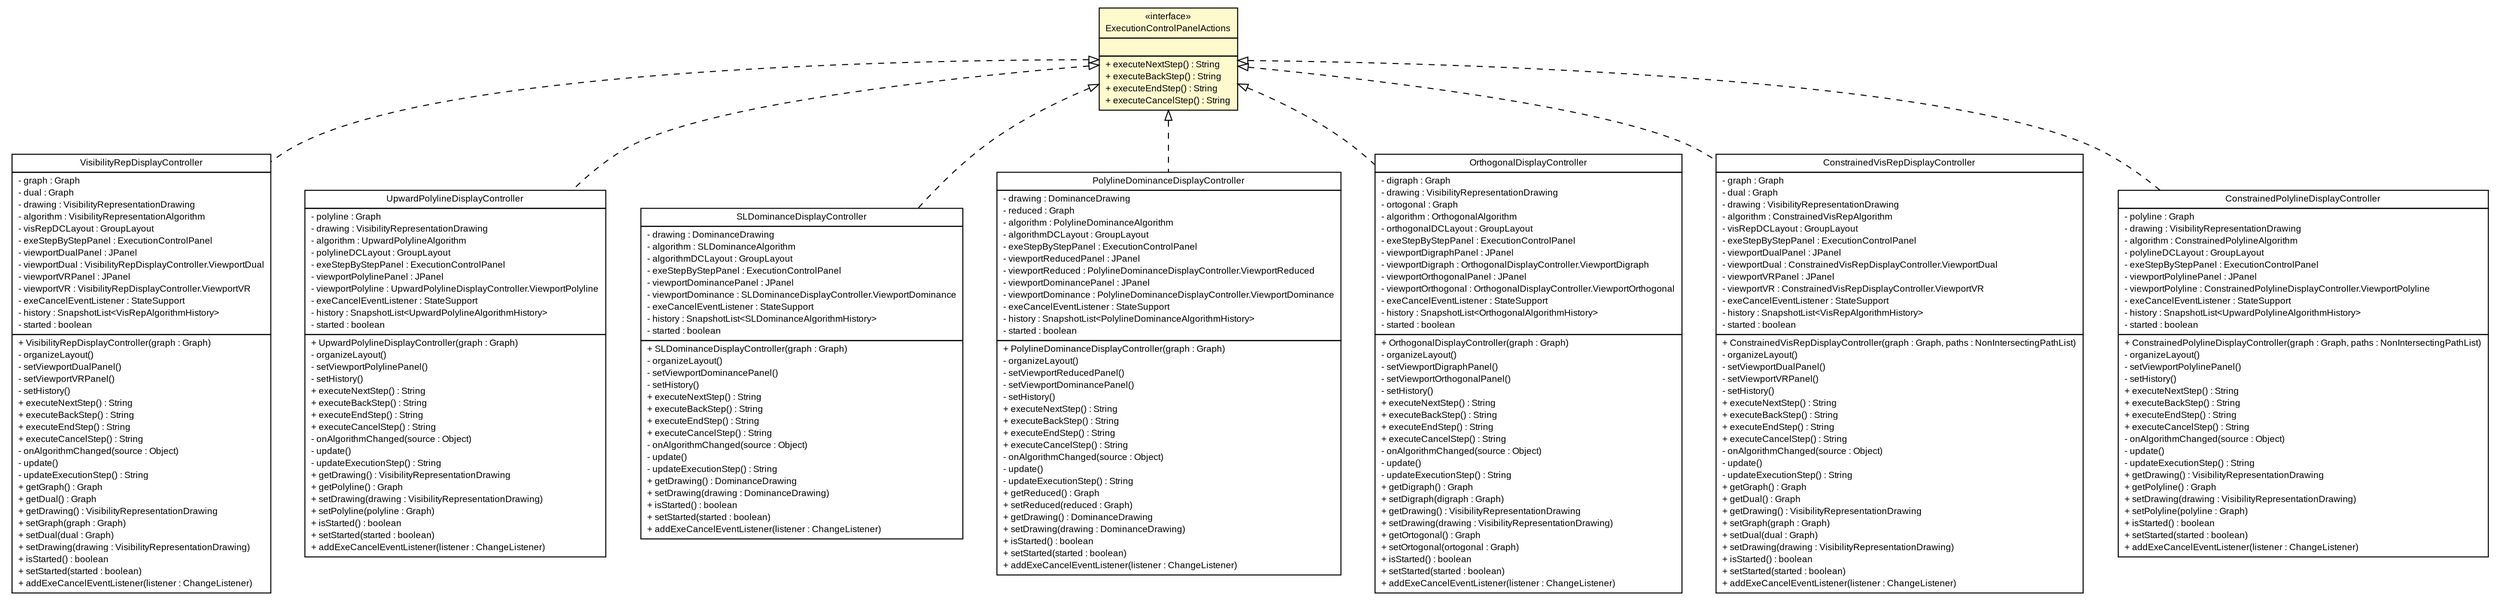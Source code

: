 #!/usr/local/bin/dot
#
# Class diagram 
# Generated by UMLGraph version R5_6 (http://www.umlgraph.org/)
#

digraph G {
	edge [fontname="arial",fontsize=10,labelfontname="arial",labelfontsize=10];
	node [fontname="arial",fontsize=10,shape=plaintext];
	nodesep=0.25;
	ranksep=0.5;
	// pfc.controllers.algorithms.VisibilityRepDisplayController
	c7723 [label=<<table title="pfc.controllers.algorithms.VisibilityRepDisplayController" border="0" cellborder="1" cellspacing="0" cellpadding="2" port="p" href="./VisibilityRepDisplayController.html">
		<tr><td><table border="0" cellspacing="0" cellpadding="1">
<tr><td align="center" balign="center"> VisibilityRepDisplayController </td></tr>
		</table></td></tr>
		<tr><td><table border="0" cellspacing="0" cellpadding="1">
<tr><td align="left" balign="left"> - graph : Graph </td></tr>
<tr><td align="left" balign="left"> - dual : Graph </td></tr>
<tr><td align="left" balign="left"> - drawing : VisibilityRepresentationDrawing </td></tr>
<tr><td align="left" balign="left"> - algorithm : VisibilityRepresentationAlgorithm </td></tr>
<tr><td align="left" balign="left"> - visRepDCLayout : GroupLayout </td></tr>
<tr><td align="left" balign="left"> - exeStepByStepPanel : ExecutionControlPanel </td></tr>
<tr><td align="left" balign="left"> - viewportDualPanel : JPanel </td></tr>
<tr><td align="left" balign="left"> - viewportDual : VisibilityRepDisplayController.ViewportDual </td></tr>
<tr><td align="left" balign="left"> - viewportVRPanel : JPanel </td></tr>
<tr><td align="left" balign="left"> - viewportVR : VisibilityRepDisplayController.ViewportVR </td></tr>
<tr><td align="left" balign="left"> - exeCancelEventListener : StateSupport </td></tr>
<tr><td align="left" balign="left"> - history : SnapshotList&lt;VisRepAlgorithmHistory&gt; </td></tr>
<tr><td align="left" balign="left"> - started : boolean </td></tr>
		</table></td></tr>
		<tr><td><table border="0" cellspacing="0" cellpadding="1">
<tr><td align="left" balign="left"> + VisibilityRepDisplayController(graph : Graph) </td></tr>
<tr><td align="left" balign="left"> - organizeLayout() </td></tr>
<tr><td align="left" balign="left"> - setViewportDualPanel() </td></tr>
<tr><td align="left" balign="left"> - setViewportVRPanel() </td></tr>
<tr><td align="left" balign="left"> - setHistory() </td></tr>
<tr><td align="left" balign="left"> + executeNextStep() : String </td></tr>
<tr><td align="left" balign="left"> + executeBackStep() : String </td></tr>
<tr><td align="left" balign="left"> + executeEndStep() : String </td></tr>
<tr><td align="left" balign="left"> + executeCancelStep() : String </td></tr>
<tr><td align="left" balign="left"> - onAlgorithmChanged(source : Object) </td></tr>
<tr><td align="left" balign="left"> - update() </td></tr>
<tr><td align="left" balign="left"> - updateExecutionStep() : String </td></tr>
<tr><td align="left" balign="left"> + getGraph() : Graph </td></tr>
<tr><td align="left" balign="left"> + getDual() : Graph </td></tr>
<tr><td align="left" balign="left"> + getDrawing() : VisibilityRepresentationDrawing </td></tr>
<tr><td align="left" balign="left"> + setGraph(graph : Graph) </td></tr>
<tr><td align="left" balign="left"> + setDual(dual : Graph) </td></tr>
<tr><td align="left" balign="left"> + setDrawing(drawing : VisibilityRepresentationDrawing) </td></tr>
<tr><td align="left" balign="left"> + isStarted() : boolean </td></tr>
<tr><td align="left" balign="left"> + setStarted(started : boolean) </td></tr>
<tr><td align="left" balign="left"> + addExeCancelEventListener(listener : ChangeListener) </td></tr>
		</table></td></tr>
		</table>>, URL="./VisibilityRepDisplayController.html", fontname="arial", fontcolor="black", fontsize=9.0];
	// pfc.controllers.algorithms.UpwardPolylineDisplayController
	c7726 [label=<<table title="pfc.controllers.algorithms.UpwardPolylineDisplayController" border="0" cellborder="1" cellspacing="0" cellpadding="2" port="p" href="./UpwardPolylineDisplayController.html">
		<tr><td><table border="0" cellspacing="0" cellpadding="1">
<tr><td align="center" balign="center"> UpwardPolylineDisplayController </td></tr>
		</table></td></tr>
		<tr><td><table border="0" cellspacing="0" cellpadding="1">
<tr><td align="left" balign="left"> - polyline : Graph </td></tr>
<tr><td align="left" balign="left"> - drawing : VisibilityRepresentationDrawing </td></tr>
<tr><td align="left" balign="left"> - algorithm : UpwardPolylineAlgorithm </td></tr>
<tr><td align="left" balign="left"> - polylineDCLayout : GroupLayout </td></tr>
<tr><td align="left" balign="left"> - exeStepByStepPanel : ExecutionControlPanel </td></tr>
<tr><td align="left" balign="left"> - viewportPolylinePanel : JPanel </td></tr>
<tr><td align="left" balign="left"> - viewportPolyline : UpwardPolylineDisplayController.ViewportPolyline </td></tr>
<tr><td align="left" balign="left"> - exeCancelEventListener : StateSupport </td></tr>
<tr><td align="left" balign="left"> - history : SnapshotList&lt;UpwardPolylineAlgorithmHistory&gt; </td></tr>
<tr><td align="left" balign="left"> - started : boolean </td></tr>
		</table></td></tr>
		<tr><td><table border="0" cellspacing="0" cellpadding="1">
<tr><td align="left" balign="left"> + UpwardPolylineDisplayController(graph : Graph) </td></tr>
<tr><td align="left" balign="left"> - organizeLayout() </td></tr>
<tr><td align="left" balign="left"> - setViewportPolylinePanel() </td></tr>
<tr><td align="left" balign="left"> - setHistory() </td></tr>
<tr><td align="left" balign="left"> + executeNextStep() : String </td></tr>
<tr><td align="left" balign="left"> + executeBackStep() : String </td></tr>
<tr><td align="left" balign="left"> + executeEndStep() : String </td></tr>
<tr><td align="left" balign="left"> + executeCancelStep() : String </td></tr>
<tr><td align="left" balign="left"> - onAlgorithmChanged(source : Object) </td></tr>
<tr><td align="left" balign="left"> - update() </td></tr>
<tr><td align="left" balign="left"> - updateExecutionStep() : String </td></tr>
<tr><td align="left" balign="left"> + getDrawing() : VisibilityRepresentationDrawing </td></tr>
<tr><td align="left" balign="left"> + getPolyline() : Graph </td></tr>
<tr><td align="left" balign="left"> + setDrawing(drawing : VisibilityRepresentationDrawing) </td></tr>
<tr><td align="left" balign="left"> + setPolyline(polyline : Graph) </td></tr>
<tr><td align="left" balign="left"> + isStarted() : boolean </td></tr>
<tr><td align="left" balign="left"> + setStarted(started : boolean) </td></tr>
<tr><td align="left" balign="left"> + addExeCancelEventListener(listener : ChangeListener) </td></tr>
		</table></td></tr>
		</table>>, URL="./UpwardPolylineDisplayController.html", fontname="arial", fontcolor="black", fontsize=9.0];
	// pfc.controllers.algorithms.SLDominanceDisplayController
	c7728 [label=<<table title="pfc.controllers.algorithms.SLDominanceDisplayController" border="0" cellborder="1" cellspacing="0" cellpadding="2" port="p" href="./SLDominanceDisplayController.html">
		<tr><td><table border="0" cellspacing="0" cellpadding="1">
<tr><td align="center" balign="center"> SLDominanceDisplayController </td></tr>
		</table></td></tr>
		<tr><td><table border="0" cellspacing="0" cellpadding="1">
<tr><td align="left" balign="left"> - drawing : DominanceDrawing </td></tr>
<tr><td align="left" balign="left"> - algorithm : SLDominanceAlgorithm </td></tr>
<tr><td align="left" balign="left"> - algorithmDCLayout : GroupLayout </td></tr>
<tr><td align="left" balign="left"> - exeStepByStepPanel : ExecutionControlPanel </td></tr>
<tr><td align="left" balign="left"> - viewportDominancePanel : JPanel </td></tr>
<tr><td align="left" balign="left"> - viewportDominance : SLDominanceDisplayController.ViewportDominance </td></tr>
<tr><td align="left" balign="left"> - exeCancelEventListener : StateSupport </td></tr>
<tr><td align="left" balign="left"> - history : SnapshotList&lt;SLDominanceAlgorithmHistory&gt; </td></tr>
<tr><td align="left" balign="left"> - started : boolean </td></tr>
		</table></td></tr>
		<tr><td><table border="0" cellspacing="0" cellpadding="1">
<tr><td align="left" balign="left"> + SLDominanceDisplayController(graph : Graph) </td></tr>
<tr><td align="left" balign="left"> - organizeLayout() </td></tr>
<tr><td align="left" balign="left"> - setViewportDominancePanel() </td></tr>
<tr><td align="left" balign="left"> - setHistory() </td></tr>
<tr><td align="left" balign="left"> + executeNextStep() : String </td></tr>
<tr><td align="left" balign="left"> + executeBackStep() : String </td></tr>
<tr><td align="left" balign="left"> + executeEndStep() : String </td></tr>
<tr><td align="left" balign="left"> + executeCancelStep() : String </td></tr>
<tr><td align="left" balign="left"> - onAlgorithmChanged(source : Object) </td></tr>
<tr><td align="left" balign="left"> - update() </td></tr>
<tr><td align="left" balign="left"> - updateExecutionStep() : String </td></tr>
<tr><td align="left" balign="left"> + getDrawing() : DominanceDrawing </td></tr>
<tr><td align="left" balign="left"> + setDrawing(drawing : DominanceDrawing) </td></tr>
<tr><td align="left" balign="left"> + isStarted() : boolean </td></tr>
<tr><td align="left" balign="left"> + setStarted(started : boolean) </td></tr>
<tr><td align="left" balign="left"> + addExeCancelEventListener(listener : ChangeListener) </td></tr>
		</table></td></tr>
		</table>>, URL="./SLDominanceDisplayController.html", fontname="arial", fontcolor="black", fontsize=9.0];
	// pfc.controllers.algorithms.PolylineDominanceDisplayController
	c7730 [label=<<table title="pfc.controllers.algorithms.PolylineDominanceDisplayController" border="0" cellborder="1" cellspacing="0" cellpadding="2" port="p" href="./PolylineDominanceDisplayController.html">
		<tr><td><table border="0" cellspacing="0" cellpadding="1">
<tr><td align="center" balign="center"> PolylineDominanceDisplayController </td></tr>
		</table></td></tr>
		<tr><td><table border="0" cellspacing="0" cellpadding="1">
<tr><td align="left" balign="left"> - drawing : DominanceDrawing </td></tr>
<tr><td align="left" balign="left"> - reduced : Graph </td></tr>
<tr><td align="left" balign="left"> - algorithm : PolylineDominanceAlgorithm </td></tr>
<tr><td align="left" balign="left"> - algorithmDCLayout : GroupLayout </td></tr>
<tr><td align="left" balign="left"> - exeStepByStepPanel : ExecutionControlPanel </td></tr>
<tr><td align="left" balign="left"> - viewportReducedPanel : JPanel </td></tr>
<tr><td align="left" balign="left"> - viewportReduced : PolylineDominanceDisplayController.ViewportReduced </td></tr>
<tr><td align="left" balign="left"> - viewportDominancePanel : JPanel </td></tr>
<tr><td align="left" balign="left"> - viewportDominance : PolylineDominanceDisplayController.ViewportDominance </td></tr>
<tr><td align="left" balign="left"> - exeCancelEventListener : StateSupport </td></tr>
<tr><td align="left" balign="left"> - history : SnapshotList&lt;PolylineDominanceAlgorithmHistory&gt; </td></tr>
<tr><td align="left" balign="left"> - started : boolean </td></tr>
		</table></td></tr>
		<tr><td><table border="0" cellspacing="0" cellpadding="1">
<tr><td align="left" balign="left"> + PolylineDominanceDisplayController(graph : Graph) </td></tr>
<tr><td align="left" balign="left"> - organizeLayout() </td></tr>
<tr><td align="left" balign="left"> - setViewportReducedPanel() </td></tr>
<tr><td align="left" balign="left"> - setViewportDominancePanel() </td></tr>
<tr><td align="left" balign="left"> - setHistory() </td></tr>
<tr><td align="left" balign="left"> + executeNextStep() : String </td></tr>
<tr><td align="left" balign="left"> + executeBackStep() : String </td></tr>
<tr><td align="left" balign="left"> + executeEndStep() : String </td></tr>
<tr><td align="left" balign="left"> + executeCancelStep() : String </td></tr>
<tr><td align="left" balign="left"> - onAlgorithmChanged(source : Object) </td></tr>
<tr><td align="left" balign="left"> - update() </td></tr>
<tr><td align="left" balign="left"> - updateExecutionStep() : String </td></tr>
<tr><td align="left" balign="left"> + getReduced() : Graph </td></tr>
<tr><td align="left" balign="left"> + setReduced(reduced : Graph) </td></tr>
<tr><td align="left" balign="left"> + getDrawing() : DominanceDrawing </td></tr>
<tr><td align="left" balign="left"> + setDrawing(drawing : DominanceDrawing) </td></tr>
<tr><td align="left" balign="left"> + isStarted() : boolean </td></tr>
<tr><td align="left" balign="left"> + setStarted(started : boolean) </td></tr>
<tr><td align="left" balign="left"> + addExeCancelEventListener(listener : ChangeListener) </td></tr>
		</table></td></tr>
		</table>>, URL="./PolylineDominanceDisplayController.html", fontname="arial", fontcolor="black", fontsize=9.0];
	// pfc.controllers.algorithms.OrthogonalDisplayController
	c7733 [label=<<table title="pfc.controllers.algorithms.OrthogonalDisplayController" border="0" cellborder="1" cellspacing="0" cellpadding="2" port="p" href="./OrthogonalDisplayController.html">
		<tr><td><table border="0" cellspacing="0" cellpadding="1">
<tr><td align="center" balign="center"> OrthogonalDisplayController </td></tr>
		</table></td></tr>
		<tr><td><table border="0" cellspacing="0" cellpadding="1">
<tr><td align="left" balign="left"> - digraph : Graph </td></tr>
<tr><td align="left" balign="left"> - drawing : VisibilityRepresentationDrawing </td></tr>
<tr><td align="left" balign="left"> - ortogonal : Graph </td></tr>
<tr><td align="left" balign="left"> - algorithm : OrthogonalAlgorithm </td></tr>
<tr><td align="left" balign="left"> - orthogonalDCLayout : GroupLayout </td></tr>
<tr><td align="left" balign="left"> - exeStepByStepPanel : ExecutionControlPanel </td></tr>
<tr><td align="left" balign="left"> - viewportDigraphPanel : JPanel </td></tr>
<tr><td align="left" balign="left"> - viewportDigraph : OrthogonalDisplayController.ViewportDigraph </td></tr>
<tr><td align="left" balign="left"> - viewportOrthogonalPanel : JPanel </td></tr>
<tr><td align="left" balign="left"> - viewportOrthogonal : OrthogonalDisplayController.ViewportOrthogonal </td></tr>
<tr><td align="left" balign="left"> - exeCancelEventListener : StateSupport </td></tr>
<tr><td align="left" balign="left"> - history : SnapshotList&lt;OrthogonalAlgorithmHistory&gt; </td></tr>
<tr><td align="left" balign="left"> - started : boolean </td></tr>
		</table></td></tr>
		<tr><td><table border="0" cellspacing="0" cellpadding="1">
<tr><td align="left" balign="left"> + OrthogonalDisplayController(graph : Graph) </td></tr>
<tr><td align="left" balign="left"> - organizeLayout() </td></tr>
<tr><td align="left" balign="left"> - setViewportDigraphPanel() </td></tr>
<tr><td align="left" balign="left"> - setViewportOrthogonalPanel() </td></tr>
<tr><td align="left" balign="left"> - setHistory() </td></tr>
<tr><td align="left" balign="left"> + executeNextStep() : String </td></tr>
<tr><td align="left" balign="left"> + executeBackStep() : String </td></tr>
<tr><td align="left" balign="left"> + executeEndStep() : String </td></tr>
<tr><td align="left" balign="left"> + executeCancelStep() : String </td></tr>
<tr><td align="left" balign="left"> - onAlgorithmChanged(source : Object) </td></tr>
<tr><td align="left" balign="left"> - update() </td></tr>
<tr><td align="left" balign="left"> - updateExecutionStep() : String </td></tr>
<tr><td align="left" balign="left"> + getDigraph() : Graph </td></tr>
<tr><td align="left" balign="left"> + setDigraph(digraph : Graph) </td></tr>
<tr><td align="left" balign="left"> + getDrawing() : VisibilityRepresentationDrawing </td></tr>
<tr><td align="left" balign="left"> + setDrawing(drawing : VisibilityRepresentationDrawing) </td></tr>
<tr><td align="left" balign="left"> + getOrtogonal() : Graph </td></tr>
<tr><td align="left" balign="left"> + setOrtogonal(ortogonal : Graph) </td></tr>
<tr><td align="left" balign="left"> + isStarted() : boolean </td></tr>
<tr><td align="left" balign="left"> + setStarted(started : boolean) </td></tr>
<tr><td align="left" balign="left"> + addExeCancelEventListener(listener : ChangeListener) </td></tr>
		</table></td></tr>
		</table>>, URL="./OrthogonalDisplayController.html", fontname="arial", fontcolor="black", fontsize=9.0];
	// pfc.controllers.algorithms.ExecutionControlPanelActions
	c7736 [label=<<table title="pfc.controllers.algorithms.ExecutionControlPanelActions" border="0" cellborder="1" cellspacing="0" cellpadding="2" port="p" bgcolor="lemonChiffon" href="./ExecutionControlPanelActions.html">
		<tr><td><table border="0" cellspacing="0" cellpadding="1">
<tr><td align="center" balign="center"> &#171;interface&#187; </td></tr>
<tr><td align="center" balign="center"> ExecutionControlPanelActions </td></tr>
		</table></td></tr>
		<tr><td><table border="0" cellspacing="0" cellpadding="1">
<tr><td align="left" balign="left">  </td></tr>
		</table></td></tr>
		<tr><td><table border="0" cellspacing="0" cellpadding="1">
<tr><td align="left" balign="left"> + executeNextStep() : String </td></tr>
<tr><td align="left" balign="left"> + executeBackStep() : String </td></tr>
<tr><td align="left" balign="left"> + executeEndStep() : String </td></tr>
<tr><td align="left" balign="left"> + executeCancelStep() : String </td></tr>
		</table></td></tr>
		</table>>, URL="./ExecutionControlPanelActions.html", fontname="arial", fontcolor="black", fontsize=9.0];
	// pfc.controllers.algorithms.ConstrainedVisRepDisplayController
	c7738 [label=<<table title="pfc.controllers.algorithms.ConstrainedVisRepDisplayController" border="0" cellborder="1" cellspacing="0" cellpadding="2" port="p" href="./ConstrainedVisRepDisplayController.html">
		<tr><td><table border="0" cellspacing="0" cellpadding="1">
<tr><td align="center" balign="center"> ConstrainedVisRepDisplayController </td></tr>
		</table></td></tr>
		<tr><td><table border="0" cellspacing="0" cellpadding="1">
<tr><td align="left" balign="left"> - graph : Graph </td></tr>
<tr><td align="left" balign="left"> - dual : Graph </td></tr>
<tr><td align="left" balign="left"> - drawing : VisibilityRepresentationDrawing </td></tr>
<tr><td align="left" balign="left"> - algorithm : ConstrainedVisRepAlgorithm </td></tr>
<tr><td align="left" balign="left"> - visRepDCLayout : GroupLayout </td></tr>
<tr><td align="left" balign="left"> - exeStepByStepPanel : ExecutionControlPanel </td></tr>
<tr><td align="left" balign="left"> - viewportDualPanel : JPanel </td></tr>
<tr><td align="left" balign="left"> - viewportDual : ConstrainedVisRepDisplayController.ViewportDual </td></tr>
<tr><td align="left" balign="left"> - viewportVRPanel : JPanel </td></tr>
<tr><td align="left" balign="left"> - viewportVR : ConstrainedVisRepDisplayController.ViewportVR </td></tr>
<tr><td align="left" balign="left"> - exeCancelEventListener : StateSupport </td></tr>
<tr><td align="left" balign="left"> - history : SnapshotList&lt;VisRepAlgorithmHistory&gt; </td></tr>
<tr><td align="left" balign="left"> - started : boolean </td></tr>
		</table></td></tr>
		<tr><td><table border="0" cellspacing="0" cellpadding="1">
<tr><td align="left" balign="left"> + ConstrainedVisRepDisplayController(graph : Graph, paths : NonIntersectingPathList) </td></tr>
<tr><td align="left" balign="left"> - organizeLayout() </td></tr>
<tr><td align="left" balign="left"> - setViewportDualPanel() </td></tr>
<tr><td align="left" balign="left"> - setViewportVRPanel() </td></tr>
<tr><td align="left" balign="left"> - setHistory() </td></tr>
<tr><td align="left" balign="left"> + executeNextStep() : String </td></tr>
<tr><td align="left" balign="left"> + executeBackStep() : String </td></tr>
<tr><td align="left" balign="left"> + executeEndStep() : String </td></tr>
<tr><td align="left" balign="left"> + executeCancelStep() : String </td></tr>
<tr><td align="left" balign="left"> - onAlgorithmChanged(source : Object) </td></tr>
<tr><td align="left" balign="left"> - update() </td></tr>
<tr><td align="left" balign="left"> - updateExecutionStep() : String </td></tr>
<tr><td align="left" balign="left"> + getGraph() : Graph </td></tr>
<tr><td align="left" balign="left"> + getDual() : Graph </td></tr>
<tr><td align="left" balign="left"> + getDrawing() : VisibilityRepresentationDrawing </td></tr>
<tr><td align="left" balign="left"> + setGraph(graph : Graph) </td></tr>
<tr><td align="left" balign="left"> + setDual(dual : Graph) </td></tr>
<tr><td align="left" balign="left"> + setDrawing(drawing : VisibilityRepresentationDrawing) </td></tr>
<tr><td align="left" balign="left"> + isStarted() : boolean </td></tr>
<tr><td align="left" balign="left"> + setStarted(started : boolean) </td></tr>
<tr><td align="left" balign="left"> + addExeCancelEventListener(listener : ChangeListener) </td></tr>
		</table></td></tr>
		</table>>, URL="./ConstrainedVisRepDisplayController.html", fontname="arial", fontcolor="black", fontsize=9.0];
	// pfc.controllers.algorithms.ConstrainedPolylineDisplayController
	c7741 [label=<<table title="pfc.controllers.algorithms.ConstrainedPolylineDisplayController" border="0" cellborder="1" cellspacing="0" cellpadding="2" port="p" href="./ConstrainedPolylineDisplayController.html">
		<tr><td><table border="0" cellspacing="0" cellpadding="1">
<tr><td align="center" balign="center"> ConstrainedPolylineDisplayController </td></tr>
		</table></td></tr>
		<tr><td><table border="0" cellspacing="0" cellpadding="1">
<tr><td align="left" balign="left"> - polyline : Graph </td></tr>
<tr><td align="left" balign="left"> - drawing : VisibilityRepresentationDrawing </td></tr>
<tr><td align="left" balign="left"> - algorithm : ConstrainedPolylineAlgorithm </td></tr>
<tr><td align="left" balign="left"> - polylineDCLayout : GroupLayout </td></tr>
<tr><td align="left" balign="left"> - exeStepByStepPanel : ExecutionControlPanel </td></tr>
<tr><td align="left" balign="left"> - viewportPolylinePanel : JPanel </td></tr>
<tr><td align="left" balign="left"> - viewportPolyline : ConstrainedPolylineDisplayController.ViewportPolyline </td></tr>
<tr><td align="left" balign="left"> - exeCancelEventListener : StateSupport </td></tr>
<tr><td align="left" balign="left"> - history : SnapshotList&lt;UpwardPolylineAlgorithmHistory&gt; </td></tr>
<tr><td align="left" balign="left"> - started : boolean </td></tr>
		</table></td></tr>
		<tr><td><table border="0" cellspacing="0" cellpadding="1">
<tr><td align="left" balign="left"> + ConstrainedPolylineDisplayController(graph : Graph, paths : NonIntersectingPathList) </td></tr>
<tr><td align="left" balign="left"> - organizeLayout() </td></tr>
<tr><td align="left" balign="left"> - setViewportPolylinePanel() </td></tr>
<tr><td align="left" balign="left"> - setHistory() </td></tr>
<tr><td align="left" balign="left"> + executeNextStep() : String </td></tr>
<tr><td align="left" balign="left"> + executeBackStep() : String </td></tr>
<tr><td align="left" balign="left"> + executeEndStep() : String </td></tr>
<tr><td align="left" balign="left"> + executeCancelStep() : String </td></tr>
<tr><td align="left" balign="left"> - onAlgorithmChanged(source : Object) </td></tr>
<tr><td align="left" balign="left"> - update() </td></tr>
<tr><td align="left" balign="left"> - updateExecutionStep() : String </td></tr>
<tr><td align="left" balign="left"> + getDrawing() : VisibilityRepresentationDrawing </td></tr>
<tr><td align="left" balign="left"> + getPolyline() : Graph </td></tr>
<tr><td align="left" balign="left"> + setDrawing(drawing : VisibilityRepresentationDrawing) </td></tr>
<tr><td align="left" balign="left"> + setPolyline(polyline : Graph) </td></tr>
<tr><td align="left" balign="left"> + isStarted() : boolean </td></tr>
<tr><td align="left" balign="left"> + setStarted(started : boolean) </td></tr>
<tr><td align="left" balign="left"> + addExeCancelEventListener(listener : ChangeListener) </td></tr>
		</table></td></tr>
		</table>>, URL="./ConstrainedPolylineDisplayController.html", fontname="arial", fontcolor="black", fontsize=9.0];
	//pfc.controllers.algorithms.VisibilityRepDisplayController implements pfc.controllers.algorithms.ExecutionControlPanelActions
	c7736:p -> c7723:p [dir=back,arrowtail=empty,style=dashed];
	//pfc.controllers.algorithms.UpwardPolylineDisplayController implements pfc.controllers.algorithms.ExecutionControlPanelActions
	c7736:p -> c7726:p [dir=back,arrowtail=empty,style=dashed];
	//pfc.controllers.algorithms.SLDominanceDisplayController implements pfc.controllers.algorithms.ExecutionControlPanelActions
	c7736:p -> c7728:p [dir=back,arrowtail=empty,style=dashed];
	//pfc.controllers.algorithms.PolylineDominanceDisplayController implements pfc.controllers.algorithms.ExecutionControlPanelActions
	c7736:p -> c7730:p [dir=back,arrowtail=empty,style=dashed];
	//pfc.controllers.algorithms.OrthogonalDisplayController implements pfc.controllers.algorithms.ExecutionControlPanelActions
	c7736:p -> c7733:p [dir=back,arrowtail=empty,style=dashed];
	//pfc.controllers.algorithms.ConstrainedVisRepDisplayController implements pfc.controllers.algorithms.ExecutionControlPanelActions
	c7736:p -> c7738:p [dir=back,arrowtail=empty,style=dashed];
	//pfc.controllers.algorithms.ConstrainedPolylineDisplayController implements pfc.controllers.algorithms.ExecutionControlPanelActions
	c7736:p -> c7741:p [dir=back,arrowtail=empty,style=dashed];
}

